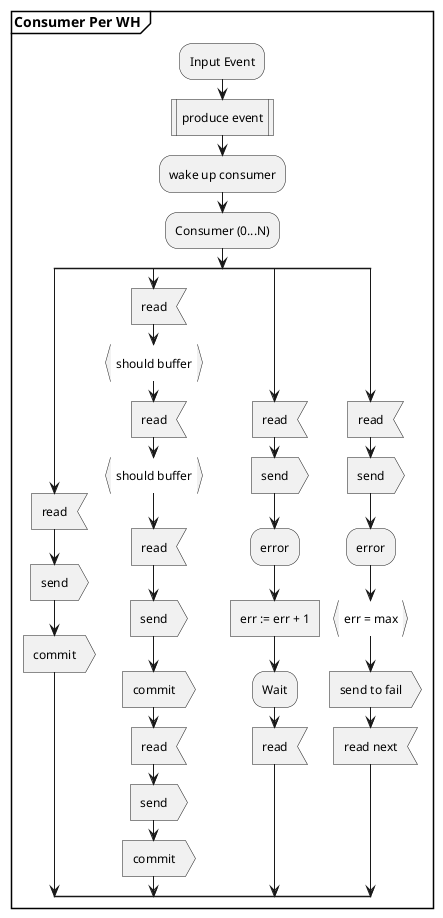 @startuml
partition "**Consumer Per WH** " {

:Input Event;
:produce event|
:wake up consumer;
:Consumer (0...N);
split
 :read<
 :send>
 :commit>
split again
 :read<
 :should buffer} 
 :read<
 :should buffer} 
 :read< 
 :send>
 :commit>
 :read<
 :send>
 :commit>
split again
  :read<
  :send> 
  :error;
  :err := err + 1] 
  :Wait\\
  :read<

 split again
 :read<
 :send> 
 :error;
 :err = max}
 :send to fail>  
 :read next< 
end split
}


 @enduml
